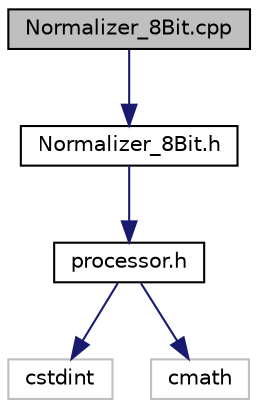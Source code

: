 digraph "Normalizer_8Bit.cpp"
{
  bgcolor="transparent";
  edge [fontname="Helvetica",fontsize="10",labelfontname="Helvetica",labelfontsize="10"];
  node [fontname="Helvetica",fontsize="10",shape=record];
  Node0 [label="Normalizer_8Bit.cpp",height=0.2,width=0.4,color="black", fillcolor="grey75", style="filled", fontcolor="black"];
  Node0 -> Node1 [color="midnightblue",fontsize="10",style="solid"];
  Node1 [label="Normalizer_8Bit.h",height=0.2,width=0.4,color="black",URL="$Normalizer__8Bit_8h.html"];
  Node1 -> Node2 [color="midnightblue",fontsize="10",style="solid"];
  Node2 [label="processor.h",height=0.2,width=0.4,color="black",URL="$processor_8h.html"];
  Node2 -> Node3 [color="midnightblue",fontsize="10",style="solid"];
  Node3 [label="cstdint",height=0.2,width=0.4,color="grey75"];
  Node2 -> Node4 [color="midnightblue",fontsize="10",style="solid"];
  Node4 [label="cmath",height=0.2,width=0.4,color="grey75"];
}
